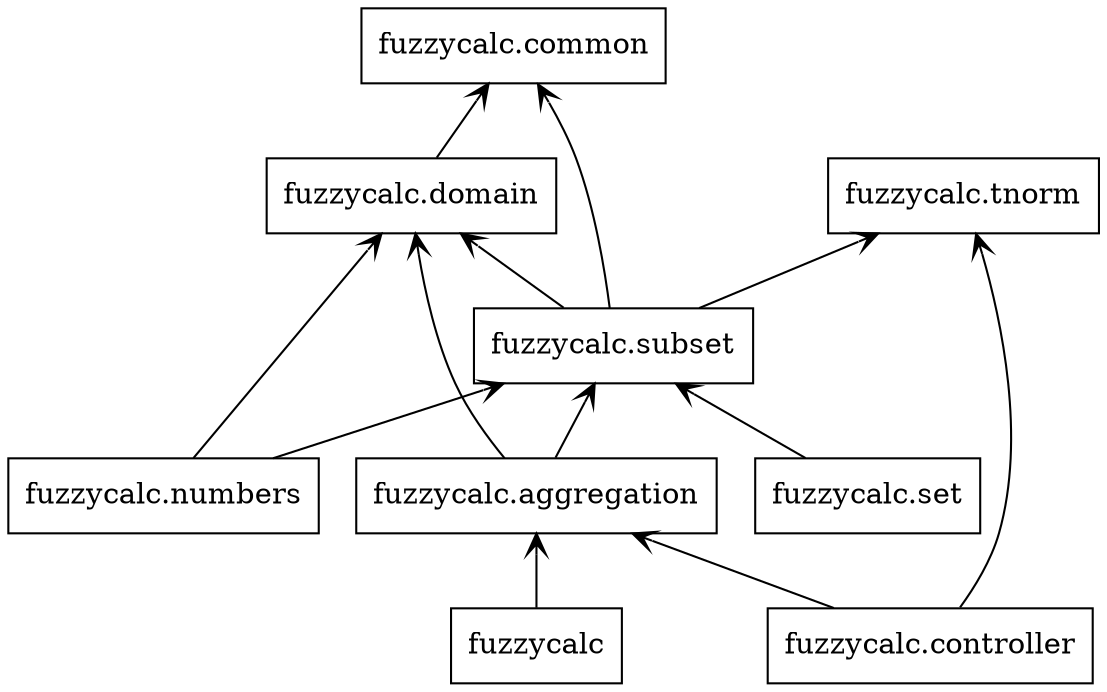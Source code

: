 digraph "packages_No_Name" {
charset="utf-8"
rankdir=BT
"0" [label="fuzzycalc", shape="box"];
"1" [label="fuzzycalc.aggregation", shape="box"];
"2" [label="fuzzycalc.common", shape="box"];
"3" [label="fuzzycalc.controller", shape="box"];
"4" [label="fuzzycalc.domain", shape="box"];
"5" [label="fuzzycalc.numbers", shape="box"];
"6" [label="fuzzycalc.set", shape="box"];
"7" [label="fuzzycalc.subset", shape="box"];
"8" [label="fuzzycalc.tnorm", shape="box"];
"0" -> "1" [arrowhead="open", arrowtail="none"];
"1" -> "4" [arrowhead="open", arrowtail="none"];
"1" -> "7" [arrowhead="open", arrowtail="none"];
"3" -> "1" [arrowhead="open", arrowtail="none"];
"3" -> "8" [arrowhead="open", arrowtail="none"];
"4" -> "2" [arrowhead="open", arrowtail="none"];
"5" -> "4" [arrowhead="open", arrowtail="none"];
"5" -> "7" [arrowhead="open", arrowtail="none"];
"6" -> "7" [arrowhead="open", arrowtail="none"];
"7" -> "2" [arrowhead="open", arrowtail="none"];
"7" -> "4" [arrowhead="open", arrowtail="none"];
"7" -> "8" [arrowhead="open", arrowtail="none"];
}
